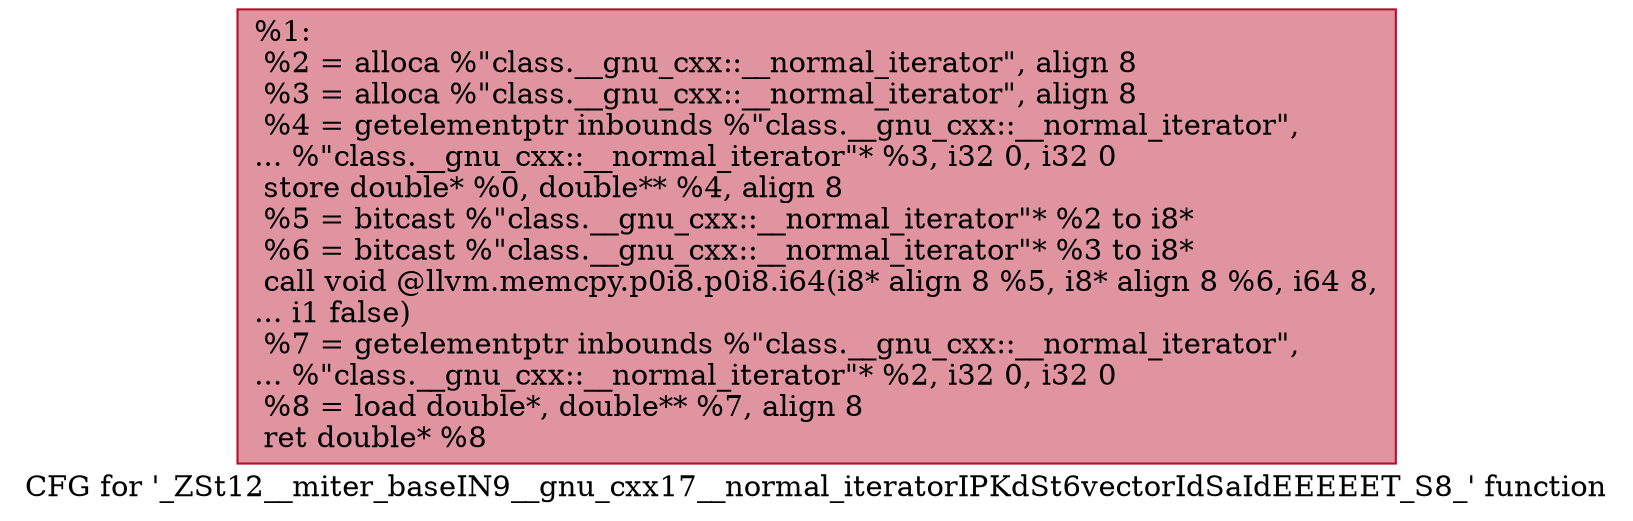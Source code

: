 digraph "CFG for '_ZSt12__miter_baseIN9__gnu_cxx17__normal_iteratorIPKdSt6vectorIdSaIdEEEEET_S8_' function" {
	label="CFG for '_ZSt12__miter_baseIN9__gnu_cxx17__normal_iteratorIPKdSt6vectorIdSaIdEEEEET_S8_' function";

	Node0x555c7372d590 [shape=record,color="#b70d28ff", style=filled, fillcolor="#b70d2870",label="{%1:\l  %2 = alloca %\"class.__gnu_cxx::__normal_iterator\", align 8\l  %3 = alloca %\"class.__gnu_cxx::__normal_iterator\", align 8\l  %4 = getelementptr inbounds %\"class.__gnu_cxx::__normal_iterator\",\l... %\"class.__gnu_cxx::__normal_iterator\"* %3, i32 0, i32 0\l  store double* %0, double** %4, align 8\l  %5 = bitcast %\"class.__gnu_cxx::__normal_iterator\"* %2 to i8*\l  %6 = bitcast %\"class.__gnu_cxx::__normal_iterator\"* %3 to i8*\l  call void @llvm.memcpy.p0i8.p0i8.i64(i8* align 8 %5, i8* align 8 %6, i64 8,\l... i1 false)\l  %7 = getelementptr inbounds %\"class.__gnu_cxx::__normal_iterator\",\l... %\"class.__gnu_cxx::__normal_iterator\"* %2, i32 0, i32 0\l  %8 = load double*, double** %7, align 8\l  ret double* %8\l}"];
}
